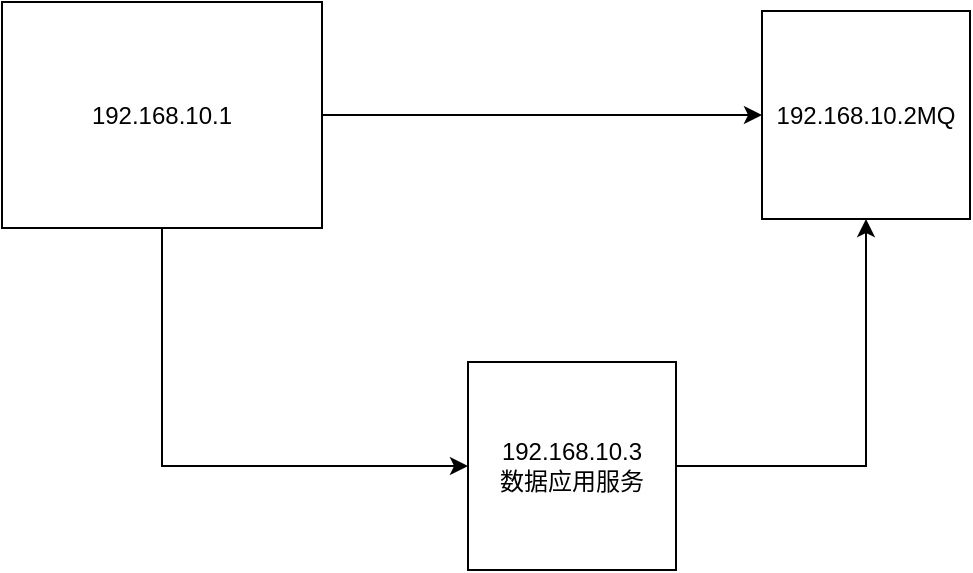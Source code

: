 <mxfile version="10.6.0" type="github"><diagram id="iKuwiKz9iY7eokWvIQZ9" name="第 1 页"><mxGraphModel dx="1634" dy="764" grid="1" gridSize="10" guides="1" tooltips="1" connect="1" arrows="1" fold="1" page="1" pageScale="1" pageWidth="827" pageHeight="1169" math="0" shadow="0"><root><mxCell id="0"/><mxCell id="1" parent="0"/><mxCell id="QwPgu7zj-EVy0r9h0eB6-7" style="edgeStyle=orthogonalEdgeStyle;rounded=0;orthogonalLoop=1;jettySize=auto;html=1;exitX=1;exitY=0.5;exitDx=0;exitDy=0;entryX=0;entryY=0.5;entryDx=0;entryDy=0;" edge="1" parent="1" source="QwPgu7zj-EVy0r9h0eB6-1" target="QwPgu7zj-EVy0r9h0eB6-6"><mxGeometry relative="1" as="geometry"/></mxCell><mxCell id="QwPgu7zj-EVy0r9h0eB6-1" value="192.168.10.1WEB" style="rounded=0;whiteSpace=wrap;html=1;" vertex="1" parent="1"><mxGeometry x="180" y="240" width="160" height="113" as="geometry"/></mxCell><mxCell id="QwPgu7zj-EVy0r9h0eB6-6" value="192.168.10.2MQ" style="whiteSpace=wrap;html=1;aspect=fixed;" vertex="1" parent="1"><mxGeometry x="560" y="244.5" width="104" height="104" as="geometry"/></mxCell><mxCell id="QwPgu7zj-EVy0r9h0eB6-10" style="edgeStyle=orthogonalEdgeStyle;rounded=0;orthogonalLoop=1;jettySize=auto;html=1;exitX=0.5;exitY=1;exitDx=0;exitDy=0;entryX=0;entryY=0.5;entryDx=0;entryDy=0;" edge="1" parent="1" source="QwPgu7zj-EVy0r9h0eB6-8" target="QwPgu7zj-EVy0r9h0eB6-9"><mxGeometry relative="1" as="geometry"/></mxCell><mxCell id="QwPgu7zj-EVy0r9h0eB6-8" value="192.168.10.1" style="rounded=0;whiteSpace=wrap;html=1;" vertex="1" parent="1"><mxGeometry x="180" y="240" width="160" height="113" as="geometry"/></mxCell><mxCell id="QwPgu7zj-EVy0r9h0eB6-11" style="edgeStyle=orthogonalEdgeStyle;rounded=0;orthogonalLoop=1;jettySize=auto;html=1;exitX=1;exitY=0.5;exitDx=0;exitDy=0;entryX=0.5;entryY=1;entryDx=0;entryDy=0;" edge="1" parent="1" source="QwPgu7zj-EVy0r9h0eB6-9" target="QwPgu7zj-EVy0r9h0eB6-6"><mxGeometry relative="1" as="geometry"/></mxCell><mxCell id="QwPgu7zj-EVy0r9h0eB6-9" value="192.168.10.3&lt;br&gt;数据应用服务" style="whiteSpace=wrap;html=1;aspect=fixed;" vertex="1" parent="1"><mxGeometry x="413" y="420" width="104" height="104" as="geometry"/></mxCell></root></mxGraphModel></diagram></mxfile>